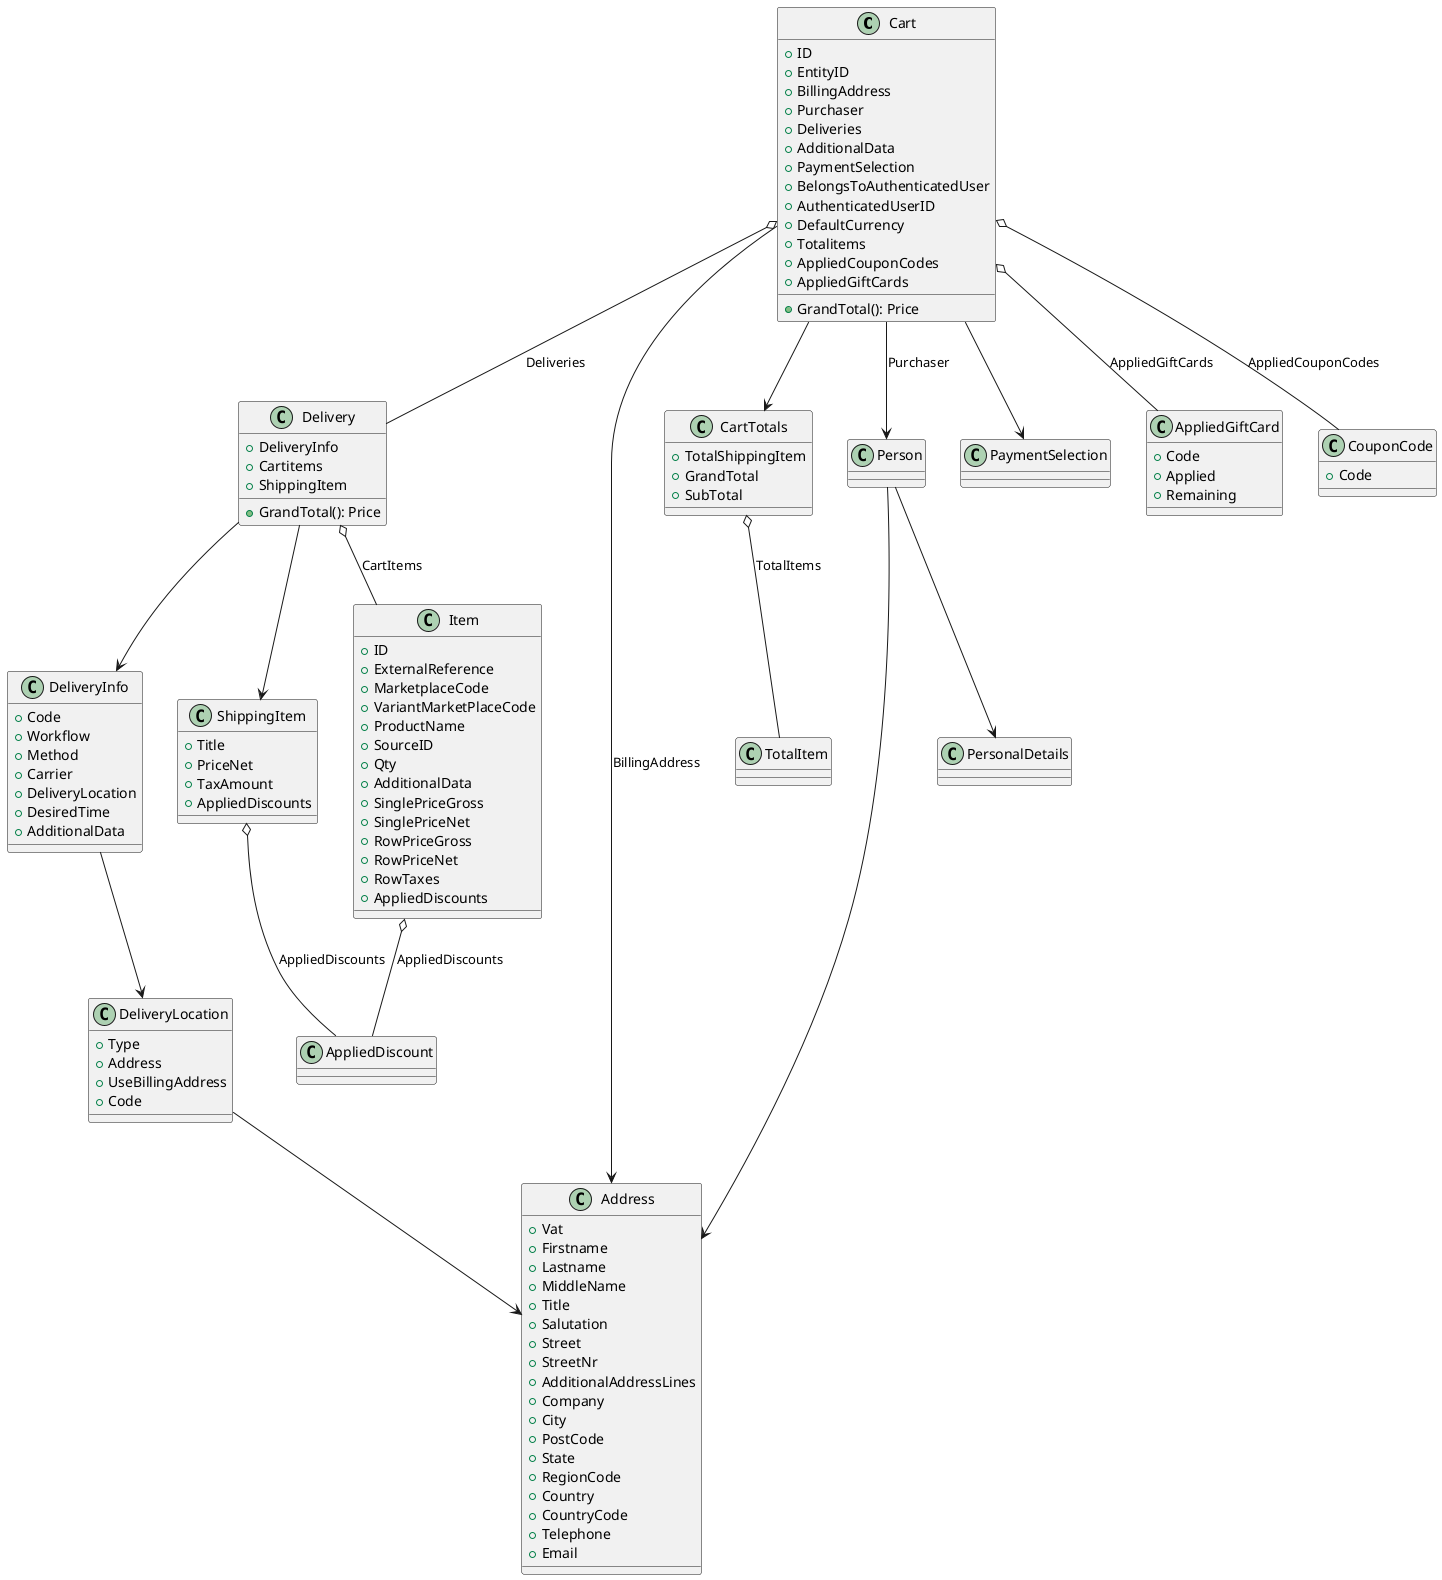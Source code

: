 see http://plantuml.com/

@startuml

Cart o-- Delivery : Deliveries
Delivery --> DeliveryInfo
Delivery --> ShippingItem
Delivery o-- Item : CartItems
ShippingItem o-- AppliedDiscount : AppliedDiscounts
Item o-- AppliedDiscount : AppliedDiscounts
DeliveryInfo --> DeliveryLocation
DeliveryLocation --> Address

Cart --> CartTotals
CartTotals o-- TotalItem : TotalItems
Cart --> Address : BillingAddress
Cart --> Person : Purchaser
Person --> Address
Person --> PersonalDetails

Cart --> PaymentSelection

Cart o-- AppliedGiftCard : AppliedGiftCards
Cart o-- CouponCode : AppliedCouponCodes

class Cart {
+ ID
+ EntityID
+ BillingAddress
+ Purchaser
+ Deliveries
+ AdditionalData
+ PaymentSelection
+ BelongsToAuthenticatedUser
+ AuthenticatedUserID
+ DefaultCurrency
+ Totalitems
+ AppliedCouponCodes
+ AppliedGiftCards
+ GrandTotal(): Price
}

class Item {
+ ID
+ ExternalReference
+ MarketplaceCode
+ VariantMarketPlaceCode
+ ProductName
+ SourceID
+ Qty
+ AdditionalData
+ SinglePriceGross
+ SinglePriceNet
+ RowPriceGross
+ RowPriceNet
+ RowTaxes
+ AppliedDiscounts
}

class CartTotals {
+ TotalShippingItem
+ GrandTotal
+ SubTotal
}

class AppliedGiftCard  {
+ Code
+ Applied
+ Remaining
}

class CouponCode  {
+ Code
}

class Address {
+ Vat
+ Firstname
+ Lastname
+ MiddleName
+ Title
+ Salutation
+ Street
+ StreetNr
+ AdditionalAddressLines
+ Company
+ City
+ PostCode
+ State
+ RegionCode
+ Country
+ CountryCode
+ Telephone
+ Email
}

class Delivery {
+ DeliveryInfo
+ Cartitems
+ ShippingItem
+ GrandTotal(): Price
}

class DeliveryInfo {
+ Code
+ Workflow
+ Method
+ Carrier
+ DeliveryLocation
+ DesiredTime
+ AdditionalData
}

class ShippingItem  {
+ Title
+ PriceNet
+ TaxAmount
+ AppliedDiscounts
}

class DeliveryLocation {
+ Type
+ Address
+ UseBillingAddress
+ Code
}

@enduml
